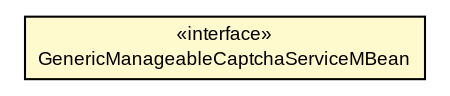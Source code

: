 #!/usr/local/bin/dot
#
# Class diagram 
# Generated by UmlGraph version 4.6 (http://www.spinellis.gr/sw/umlgraph)
#

digraph G {
	edge [fontname="arial",fontsize=10,labelfontname="arial",labelfontsize=10];
	node [fontname="arial",fontsize=10,shape=plaintext];
	// com.octo.captcha.service.multitype.GenericManageableCaptchaServiceMBean
	c19624 [label=<<table border="0" cellborder="1" cellspacing="0" cellpadding="2" port="p" bgcolor="lemonChiffon" href="./GenericManageableCaptchaServiceMBean.html">
		<tr><td><table border="0" cellspacing="0" cellpadding="1">
			<tr><td> &laquo;interface&raquo; </td></tr>
			<tr><td> GenericManageableCaptchaServiceMBean </td></tr>
		</table></td></tr>
		</table>>, fontname="arial", fontcolor="black", fontsize=9.0];
}

